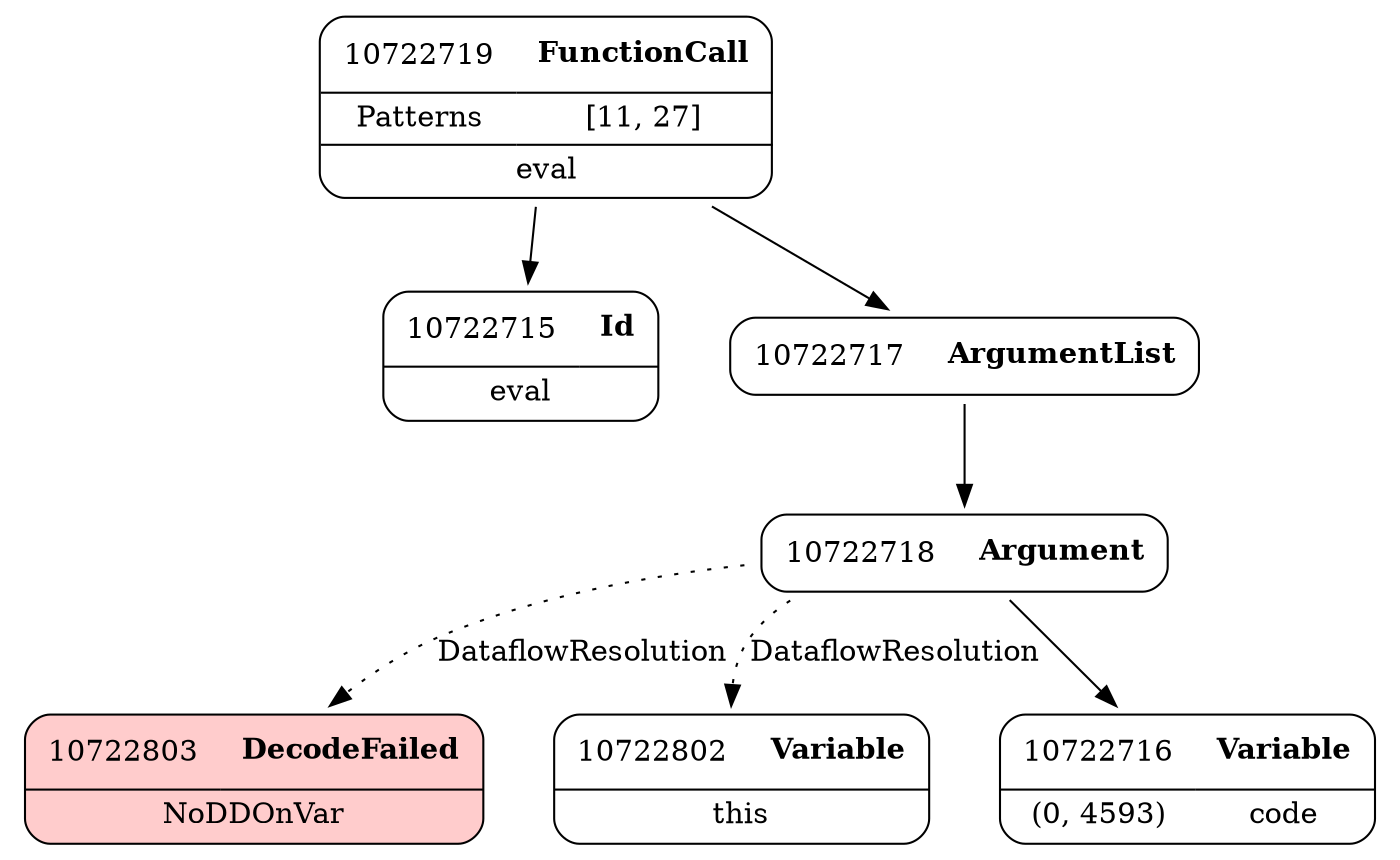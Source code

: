 digraph ast {
node [shape=none];
10722803 [label=<<TABLE border='1' cellspacing='0' cellpadding='10' style='rounded' bgcolor='#FFCCCC' ><TR><TD border='0'>10722803</TD><TD border='0'><B>DecodeFailed</B></TD></TR><HR/><TR><TD border='0' cellpadding='5' colspan='2'>NoDDOnVar</TD></TR></TABLE>>];
10722802 [label=<<TABLE border='1' cellspacing='0' cellpadding='10' style='rounded' ><TR><TD border='0'>10722802</TD><TD border='0'><B>Variable</B></TD></TR><HR/><TR><TD border='0' cellpadding='5' colspan='2'>this</TD></TR></TABLE>>];
10722715 [label=<<TABLE border='1' cellspacing='0' cellpadding='10' style='rounded' ><TR><TD border='0'>10722715</TD><TD border='0'><B>Id</B></TD></TR><HR/><TR><TD border='0' cellpadding='5' colspan='2'>eval</TD></TR></TABLE>>];
10722719 [label=<<TABLE border='1' cellspacing='0' cellpadding='10' style='rounded' ><TR><TD border='0'>10722719</TD><TD border='0'><B>FunctionCall</B></TD></TR><HR/><TR><TD border='0' cellpadding='5'>Patterns</TD><TD border='0' cellpadding='5'>[11, 27]</TD></TR><HR/><TR><TD border='0' cellpadding='5' colspan='2'>eval</TD></TR></TABLE>>];
10722719 -> 10722715 [weight=2];
10722719 -> 10722717 [weight=2];
10722718 [label=<<TABLE border='1' cellspacing='0' cellpadding='10' style='rounded' ><TR><TD border='0'>10722718</TD><TD border='0'><B>Argument</B></TD></TR></TABLE>>];
10722718 -> 10722716 [weight=2];
10722718 -> 10722802 [style=dotted,label=DataflowResolution];
10722718 -> 10722803 [style=dotted,label=DataflowResolution];
10722717 [label=<<TABLE border='1' cellspacing='0' cellpadding='10' style='rounded' ><TR><TD border='0'>10722717</TD><TD border='0'><B>ArgumentList</B></TD></TR></TABLE>>];
10722717 -> 10722718 [weight=2];
10722716 [label=<<TABLE border='1' cellspacing='0' cellpadding='10' style='rounded' ><TR><TD border='0'>10722716</TD><TD border='0'><B>Variable</B></TD></TR><HR/><TR><TD border='0' cellpadding='5'>(0, 4593)</TD><TD border='0' cellpadding='5'>code</TD></TR></TABLE>>];
}
